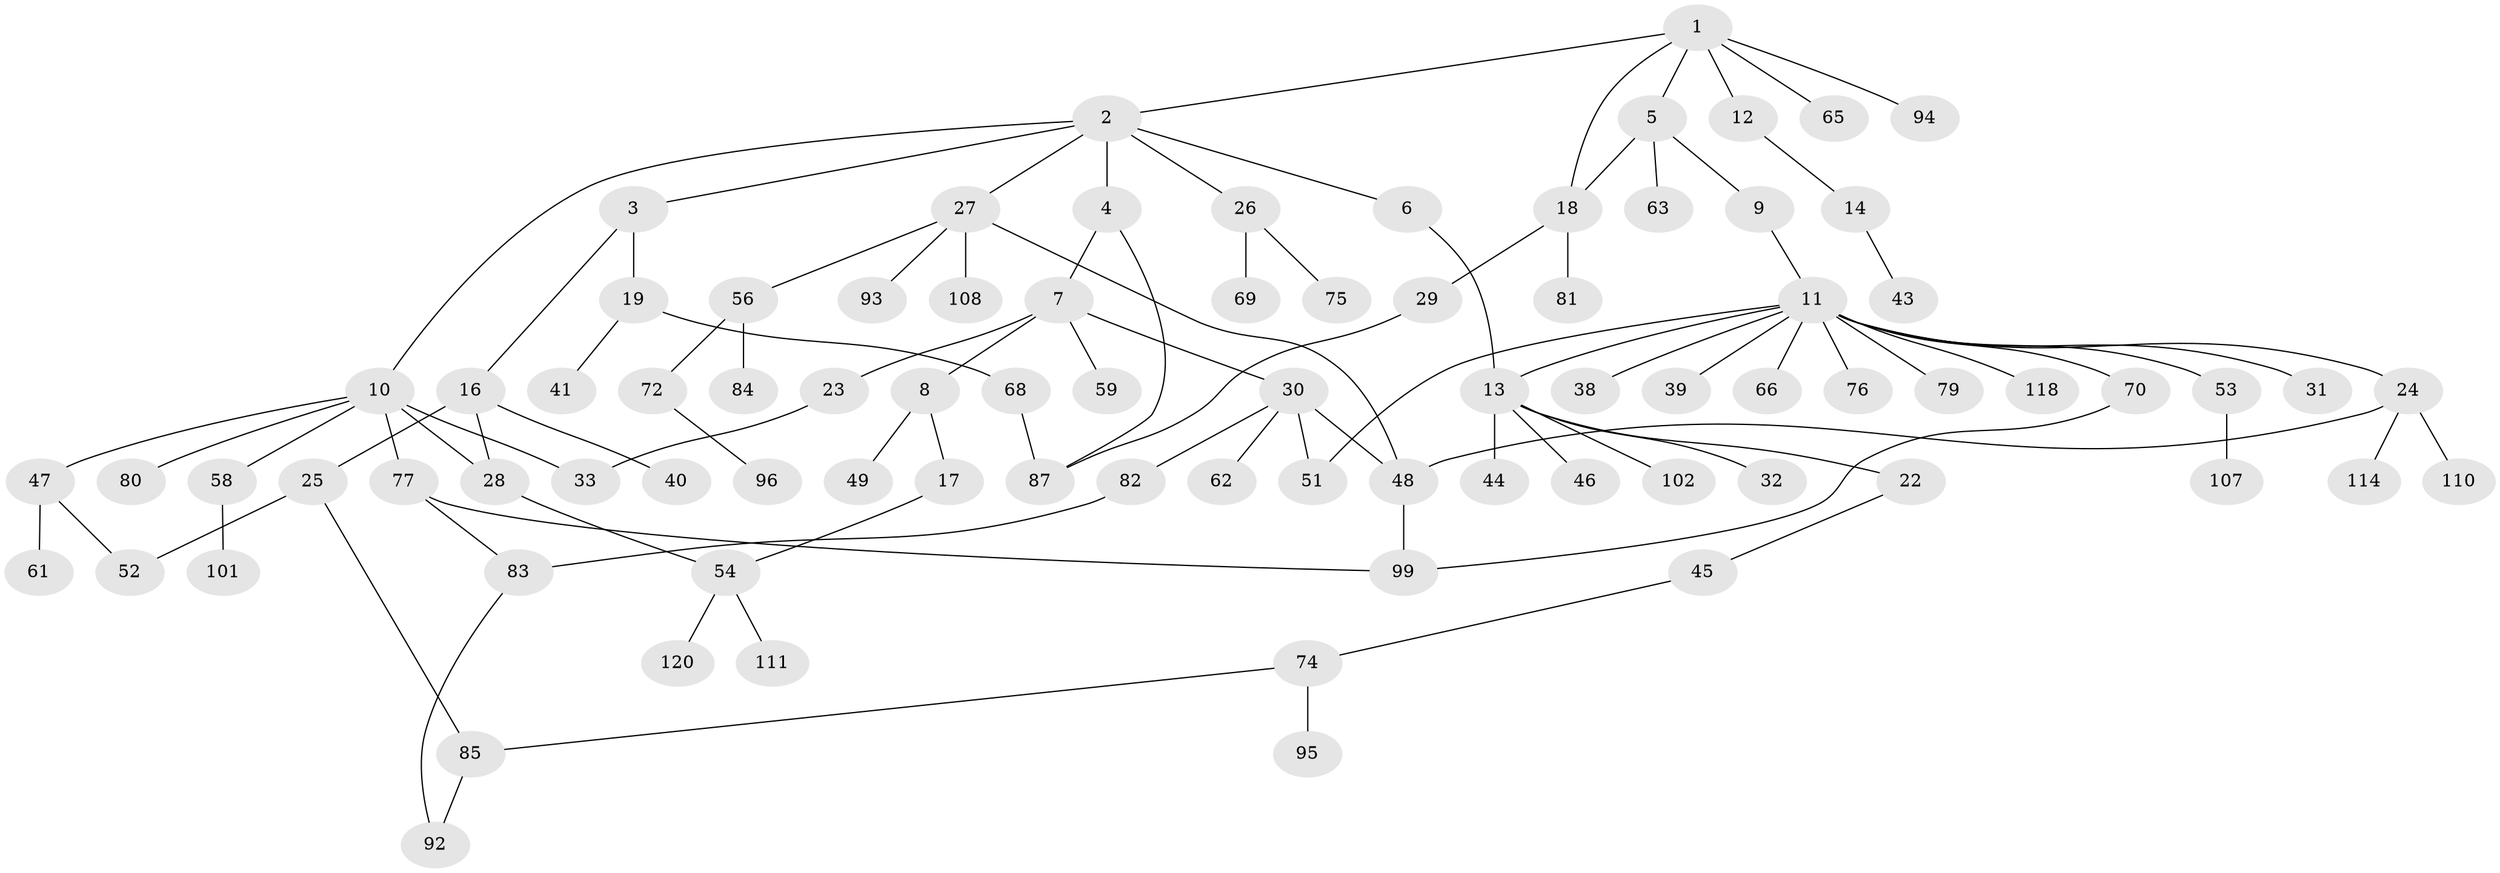 // original degree distribution, {6: 0.024793388429752067, 7: 0.008264462809917356, 3: 0.1652892561983471, 4: 0.06611570247933884, 2: 0.2892561983471074, 5: 0.049586776859504134, 1: 0.3884297520661157, 8: 0.008264462809917356}
// Generated by graph-tools (version 1.1) at 2025/17/03/04/25 18:17:12]
// undirected, 84 vertices, 99 edges
graph export_dot {
graph [start="1"]
  node [color=gray90,style=filled];
  1;
  2;
  3 [super="+97+57+115"];
  4;
  5;
  6;
  7;
  8;
  9;
  10 [super="+71+35"];
  11 [super="+42+15"];
  12 [super="+21"];
  13 [super="+36+20"];
  14;
  16;
  17 [super="+121"];
  18 [super="+73+116+100"];
  19;
  22;
  23;
  24;
  25;
  26;
  27 [super="+78+37"];
  28;
  29;
  30 [super="+34"];
  31;
  32;
  33;
  38;
  39;
  40;
  41;
  43 [super="+67"];
  44;
  45;
  46;
  47 [super="+55+50"];
  48 [super="+112+98"];
  49;
  51;
  52 [super="+60"];
  53;
  54;
  56;
  58;
  59;
  61 [super="+105"];
  62 [super="+113"];
  63;
  65;
  66;
  68;
  69;
  70;
  72;
  74 [super="+90"];
  75;
  76;
  77 [super="+91"];
  79;
  80;
  81;
  82;
  83;
  84;
  85;
  87 [super="+88+103"];
  92 [super="+106"];
  93;
  94;
  95;
  96;
  99;
  101 [super="+119"];
  102;
  107;
  108;
  110;
  111;
  114;
  118;
  120;
  1 -- 2;
  1 -- 5;
  1 -- 12;
  1 -- 65;
  1 -- 94;
  1 -- 18;
  2 -- 3;
  2 -- 4;
  2 -- 6;
  2 -- 10;
  2 -- 26;
  2 -- 27;
  3 -- 16;
  3 -- 19;
  4 -- 7;
  4 -- 87;
  5 -- 9;
  5 -- 18;
  5 -- 63;
  6 -- 13;
  7 -- 8;
  7 -- 23;
  7 -- 30;
  7 -- 59;
  8 -- 17;
  8 -- 49;
  9 -- 11;
  10 -- 47;
  10 -- 28;
  10 -- 77;
  10 -- 80;
  10 -- 33;
  10 -- 58;
  11 -- 24;
  11 -- 39;
  11 -- 66;
  11 -- 51;
  11 -- 53;
  11 -- 70;
  11 -- 118;
  11 -- 76;
  11 -- 79;
  11 -- 13;
  11 -- 38;
  11 -- 31;
  12 -- 14;
  13 -- 44;
  13 -- 46;
  13 -- 102;
  13 -- 32;
  13 -- 22;
  14 -- 43;
  16 -- 25;
  16 -- 28;
  16 -- 40;
  17 -- 54;
  18 -- 29;
  18 -- 81;
  19 -- 41;
  19 -- 68;
  22 -- 45;
  23 -- 33;
  24 -- 110;
  24 -- 114;
  24 -- 48;
  25 -- 52;
  25 -- 85;
  26 -- 69;
  26 -- 75;
  27 -- 56;
  27 -- 93;
  27 -- 48;
  27 -- 108;
  28 -- 54;
  29 -- 87;
  30 -- 62;
  30 -- 82;
  30 -- 48;
  30 -- 51;
  45 -- 74;
  47 -- 61;
  47 -- 52;
  48 -- 99;
  53 -- 107;
  54 -- 111;
  54 -- 120;
  56 -- 72;
  56 -- 84;
  58 -- 101;
  68 -- 87;
  70 -- 99;
  72 -- 96;
  74 -- 85;
  74 -- 95;
  77 -- 99;
  77 -- 83;
  82 -- 83;
  83 -- 92;
  85 -- 92;
}
